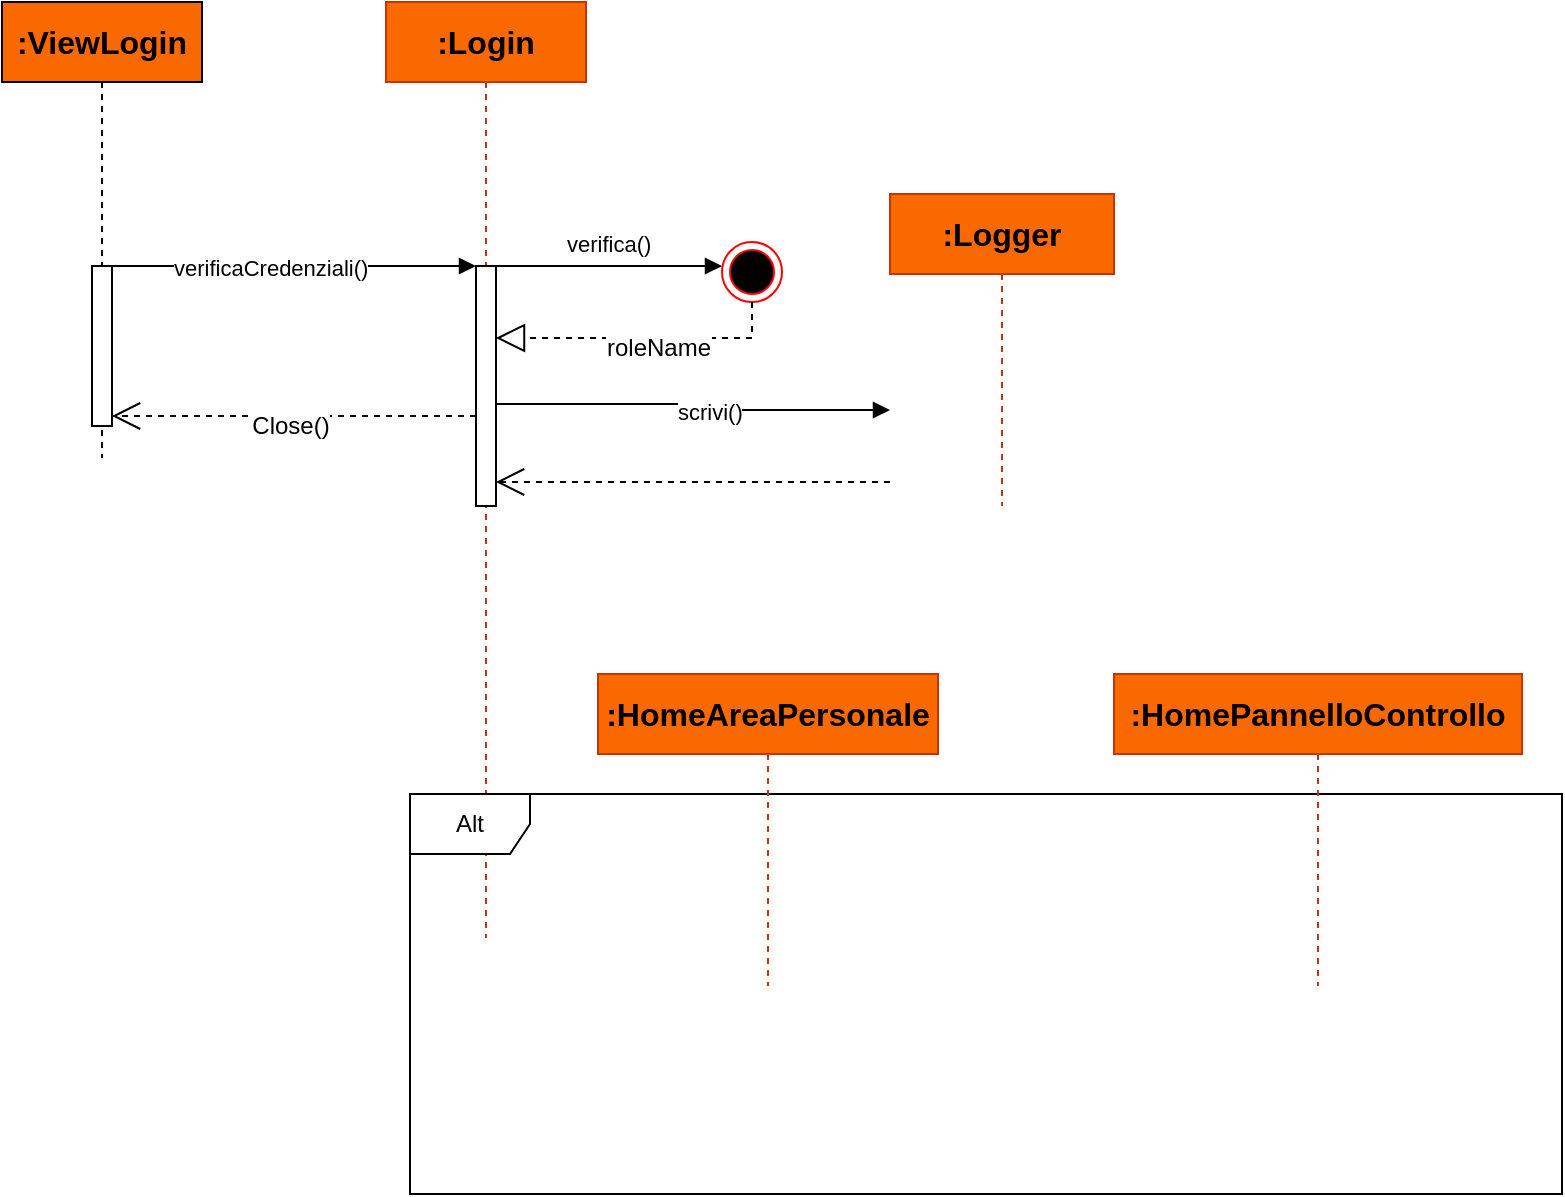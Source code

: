 <mxfile version="27.1.6">
  <diagram name="Pagina-1" id="0V4gxsG0Uc7V6atv6pii">
    <mxGraphModel dx="1394" dy="761" grid="1" gridSize="12" guides="1" tooltips="1" connect="1" arrows="1" fold="1" page="1" pageScale="1" pageWidth="827" pageHeight="1169" math="0" shadow="0">
      <root>
        <mxCell id="0" />
        <mxCell id="1" parent="0" />
        <mxCell id="u3fZA9bNuohXF1SgQUcr-5" value=":ViewLogin" style="shape=umlLifeline;perimeter=lifelinePerimeter;whiteSpace=wrap;html=1;container=1;dropTarget=0;collapsible=0;recursiveResize=0;outlineConnect=0;portConstraint=eastwest;newEdgeStyle={&quot;curved&quot;:0,&quot;rounded&quot;:0};fillColor=#fa6800;fontColor=#000000;strokeColor=light-dark(#000000,#E96B12);fontSize=16;fontStyle=1;labelBorderColor=none;perimeterSpacing=0;gradientColor=none;fillStyle=solid;shadow=0;rounded=0;glass=0;strokeWidth=1;" vertex="1" parent="1">
          <mxGeometry x="144" y="384" width="100" height="228" as="geometry" />
        </mxCell>
        <mxCell id="u3fZA9bNuohXF1SgQUcr-4" value="" style="html=1;points=[[0,0,0,0,5],[0,1,0,0,-5],[1,0,0,0,5],[1,1,0,0,-5]];perimeter=orthogonalPerimeter;outlineConnect=0;targetShapes=umlLifeline;portConstraint=eastwest;newEdgeStyle={&quot;curved&quot;:0,&quot;rounded&quot;:0};fillColor=default;strokeColor=light-dark(#000000,#E96B12);" vertex="1" parent="u3fZA9bNuohXF1SgQUcr-5">
          <mxGeometry x="45" y="132" width="10" height="80" as="geometry" />
        </mxCell>
        <mxCell id="u3fZA9bNuohXF1SgQUcr-7" value=":Login" style="shape=umlLifeline;whiteSpace=wrap;html=1;container=1;dropTarget=0;collapsible=0;recursiveResize=0;outlineConnect=0;portConstraint=eastwest;newEdgeStyle={&quot;curved&quot;:0,&quot;rounded&quot;:0};fillColor=light-dark(#FA6800,#00CC00);fontColor=#000000;strokeColor=light-dark(#C73500,#00CC00);points=[[0,0,0,0,5],[0,1,0,0,-5],[1,0,0,0,5],[1,1,0,0,-5]];perimeter=rectanglePerimeter;targetShapes=umlLifeline;participant=label;fontStyle=1;fontSize=16;" vertex="1" parent="1">
          <mxGeometry x="336" y="384" width="100" height="468" as="geometry" />
        </mxCell>
        <mxCell id="u3fZA9bNuohXF1SgQUcr-8" value="" style="html=1;points=[[0,0,0,0,5],[0,1,0,0,-5],[1,0,0,0,5],[1,1,0,0,-5]];perimeter=orthogonalPerimeter;outlineConnect=0;targetShapes=umlLifeline;portConstraint=eastwest;newEdgeStyle={&quot;curved&quot;:0,&quot;rounded&quot;:0};strokeColor=light-dark(#000000,#00CC00);" vertex="1" parent="u3fZA9bNuohXF1SgQUcr-7">
          <mxGeometry x="45" y="132" width="10" height="120" as="geometry" />
        </mxCell>
        <mxCell id="u3fZA9bNuohXF1SgQUcr-9" value=":Logger" style="shape=umlLifeline;whiteSpace=wrap;html=1;container=1;dropTarget=0;collapsible=0;recursiveResize=0;outlineConnect=0;portConstraint=eastwest;newEdgeStyle={&quot;curved&quot;:0,&quot;rounded&quot;:0};fillColor=light-dark(#FA6800,#3399FF);fontColor=#000000;strokeColor=light-dark(#C73500,#3399FF);points=[[0,0,0,0,5],[0,1,0,0,-5],[1,0,0,0,5],[1,1,0,0,-5]];perimeter=rectanglePerimeter;targetShapes=umlLifeline;participant=label;fontStyle=1;fontSize=16;" vertex="1" parent="1">
          <mxGeometry x="588" y="480" width="112" height="156" as="geometry" />
        </mxCell>
        <mxCell id="u3fZA9bNuohXF1SgQUcr-11" value="verificaCredenziali()" style="endArrow=block;endFill=1;html=1;edgeStyle=orthogonalEdgeStyle;align=left;verticalAlign=top;rounded=0;" edge="1" parent="1" source="u3fZA9bNuohXF1SgQUcr-4" target="u3fZA9bNuohXF1SgQUcr-8">
          <mxGeometry x="-0.681" y="12" relative="1" as="geometry">
            <mxPoint x="204" y="516" as="sourcePoint" />
            <mxPoint x="364" y="516" as="targetPoint" />
            <Array as="points">
              <mxPoint x="288" y="516" />
              <mxPoint x="288" y="516" />
            </Array>
            <mxPoint as="offset" />
          </mxGeometry>
        </mxCell>
        <mxCell id="u3fZA9bNuohXF1SgQUcr-13" value="" style="endArrow=open;dashed=1;endFill=0;endSize=12;html=1;rounded=0;entryX=1;entryY=1;entryDx=0;entryDy=-5;entryPerimeter=0;" edge="1" parent="1" source="u3fZA9bNuohXF1SgQUcr-8" target="u3fZA9bNuohXF1SgQUcr-4">
          <mxGeometry width="160" relative="1" as="geometry">
            <mxPoint x="192" y="552" as="sourcePoint" />
            <mxPoint x="276" y="600" as="targetPoint" />
          </mxGeometry>
        </mxCell>
        <mxCell id="u3fZA9bNuohXF1SgQUcr-14" value="Close()" style="edgeLabel;html=1;align=center;verticalAlign=middle;resizable=0;points=[];rotation=0;fontSize=12;" vertex="1" connectable="0" parent="u3fZA9bNuohXF1SgQUcr-13">
          <mxGeometry x="0.542" y="2" relative="1" as="geometry">
            <mxPoint x="47" y="3" as="offset" />
          </mxGeometry>
        </mxCell>
        <mxCell id="u3fZA9bNuohXF1SgQUcr-15" value="&lt;span style=&quot;white-space: pre;&quot;&gt;&#x9;&lt;/span&gt;&amp;nbsp;verifica()" style="endArrow=block;endFill=1;html=1;edgeStyle=orthogonalEdgeStyle;align=left;verticalAlign=top;rounded=0;exitX=1;exitY=0;exitDx=0;exitDy=5;exitPerimeter=0;" edge="1" parent="1" source="u3fZA9bNuohXF1SgQUcr-8">
          <mxGeometry x="-0.813" y="24" relative="1" as="geometry">
            <mxPoint x="492" y="516" as="sourcePoint" />
            <mxPoint x="504" y="516" as="targetPoint" />
            <Array as="points">
              <mxPoint x="391" y="516" />
            </Array>
            <mxPoint as="offset" />
          </mxGeometry>
        </mxCell>
        <mxCell id="u3fZA9bNuohXF1SgQUcr-16" value="" style="ellipse;html=1;shape=endState;fillColor=light-dark(#000000,#282828);strokeColor=light-dark(#FF0000,#282828);" vertex="1" parent="1">
          <mxGeometry x="504" y="504" width="30" height="30" as="geometry" />
        </mxCell>
        <mxCell id="u3fZA9bNuohXF1SgQUcr-17" value="" style="endArrow=block;dashed=1;endFill=0;endSize=12;html=1;rounded=0;exitX=0.5;exitY=1;exitDx=0;exitDy=0;" edge="1" parent="1" source="u3fZA9bNuohXF1SgQUcr-16">
          <mxGeometry width="160" relative="1" as="geometry">
            <mxPoint x="519" y="552" as="sourcePoint" />
            <mxPoint x="391" y="552" as="targetPoint" />
            <Array as="points">
              <mxPoint x="519" y="552" />
            </Array>
          </mxGeometry>
        </mxCell>
        <mxCell id="u3fZA9bNuohXF1SgQUcr-18" value="roleName" style="edgeLabel;html=1;align=center;verticalAlign=middle;resizable=0;points=[];rotation=0;fontSize=12;" vertex="1" connectable="0" parent="u3fZA9bNuohXF1SgQUcr-17">
          <mxGeometry x="0.542" y="2" relative="1" as="geometry">
            <mxPoint x="47" y="3" as="offset" />
          </mxGeometry>
        </mxCell>
        <mxCell id="u3fZA9bNuohXF1SgQUcr-25" value="scrivi()" style="endArrow=block;endFill=1;html=1;edgeStyle=orthogonalEdgeStyle;align=left;verticalAlign=top;rounded=0;" edge="1" parent="1" target="u3fZA9bNuohXF1SgQUcr-9">
          <mxGeometry x="-0.11" y="9" relative="1" as="geometry">
            <mxPoint x="391" y="585" as="sourcePoint" />
            <mxPoint x="588.0" y="576" as="targetPoint" />
            <Array as="points">
              <mxPoint x="490" y="585" />
              <mxPoint x="490" y="588" />
            </Array>
            <mxPoint as="offset" />
          </mxGeometry>
        </mxCell>
        <mxCell id="u3fZA9bNuohXF1SgQUcr-27" value="" style="endArrow=open;dashed=1;endFill=0;endSize=12;html=1;rounded=0;" edge="1" parent="1" target="u3fZA9bNuohXF1SgQUcr-8">
          <mxGeometry width="160" relative="1" as="geometry">
            <mxPoint x="588" y="624" as="sourcePoint" />
            <mxPoint x="406" y="624" as="targetPoint" />
          </mxGeometry>
        </mxCell>
        <mxCell id="u3fZA9bNuohXF1SgQUcr-29" value="Alt" style="shape=umlFrame;whiteSpace=wrap;html=1;pointerEvents=0;" vertex="1" parent="1">
          <mxGeometry x="348" y="780" width="576" height="200" as="geometry" />
        </mxCell>
        <mxCell id="u3fZA9bNuohXF1SgQUcr-30" value=":HomeAreaPersonale" style="shape=umlLifeline;whiteSpace=wrap;html=1;container=1;dropTarget=0;collapsible=0;recursiveResize=0;outlineConnect=0;portConstraint=eastwest;newEdgeStyle={&quot;curved&quot;:0,&quot;rounded&quot;:0};fillColor=#fa6800;fontColor=#000000;strokeColor=#C73500;points=[[0,0,0,0,5],[0,1,0,0,-5],[1,0,0,0,5],[1,1,0,0,-5]];perimeter=rectanglePerimeter;targetShapes=umlLifeline;participant=label;fontStyle=1;fontSize=16;" vertex="1" parent="1">
          <mxGeometry x="442" y="720" width="170" height="156" as="geometry" />
        </mxCell>
        <mxCell id="u3fZA9bNuohXF1SgQUcr-31" value=":HomePannelloControllo" style="shape=umlLifeline;whiteSpace=wrap;html=1;container=1;dropTarget=0;collapsible=0;recursiveResize=0;outlineConnect=0;portConstraint=eastwest;newEdgeStyle={&quot;curved&quot;:0,&quot;rounded&quot;:0};fillColor=#fa6800;fontColor=#000000;strokeColor=#C73500;points=[[0,0,0,0,5],[0,1,0,0,-5],[1,0,0,0,5],[1,1,0,0,-5]];perimeter=rectanglePerimeter;targetShapes=umlLifeline;participant=label;fontStyle=1;fontSize=16;" vertex="1" parent="1">
          <mxGeometry x="700" y="720" width="204" height="156" as="geometry" />
        </mxCell>
      </root>
    </mxGraphModel>
  </diagram>
</mxfile>

